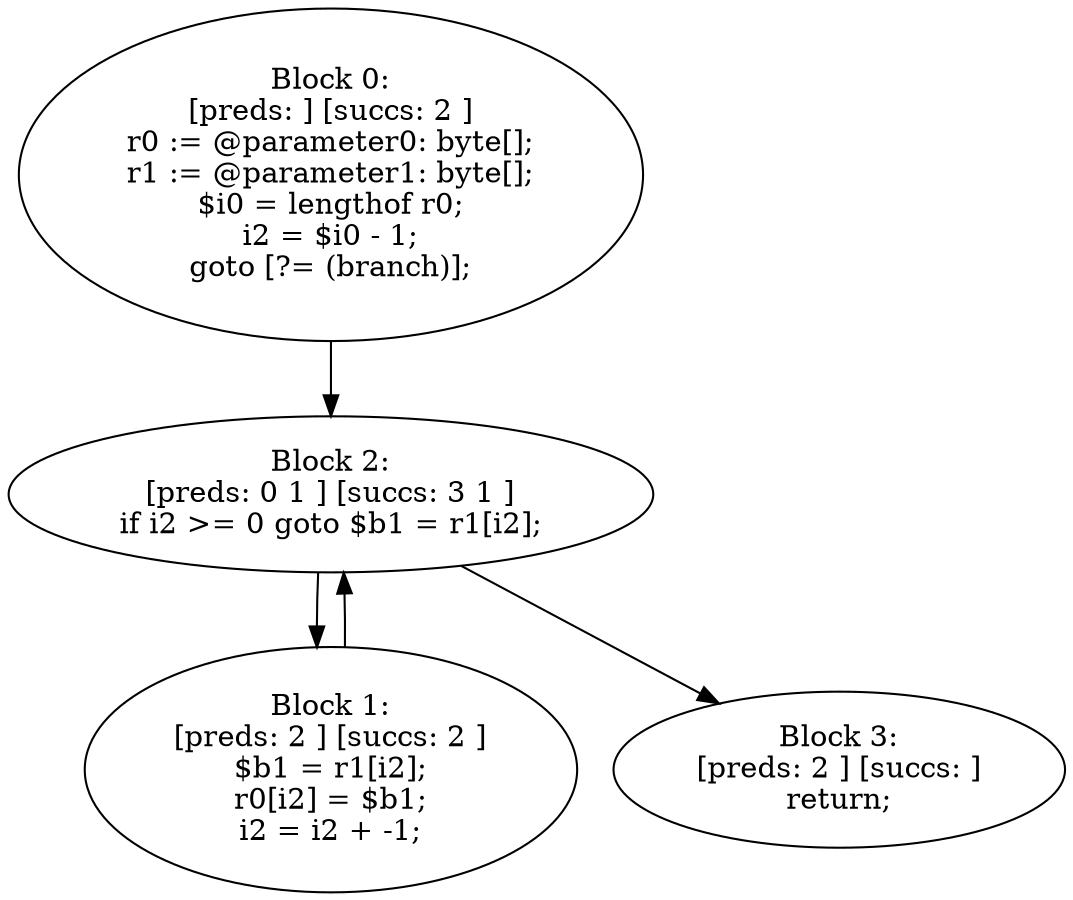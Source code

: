 digraph "unitGraph" {
    "Block 0:
[preds: ] [succs: 2 ]
r0 := @parameter0: byte[];
r1 := @parameter1: byte[];
$i0 = lengthof r0;
i2 = $i0 - 1;
goto [?= (branch)];
"
    "Block 1:
[preds: 2 ] [succs: 2 ]
$b1 = r1[i2];
r0[i2] = $b1;
i2 = i2 + -1;
"
    "Block 2:
[preds: 0 1 ] [succs: 3 1 ]
if i2 >= 0 goto $b1 = r1[i2];
"
    "Block 3:
[preds: 2 ] [succs: ]
return;
"
    "Block 0:
[preds: ] [succs: 2 ]
r0 := @parameter0: byte[];
r1 := @parameter1: byte[];
$i0 = lengthof r0;
i2 = $i0 - 1;
goto [?= (branch)];
"->"Block 2:
[preds: 0 1 ] [succs: 3 1 ]
if i2 >= 0 goto $b1 = r1[i2];
";
    "Block 1:
[preds: 2 ] [succs: 2 ]
$b1 = r1[i2];
r0[i2] = $b1;
i2 = i2 + -1;
"->"Block 2:
[preds: 0 1 ] [succs: 3 1 ]
if i2 >= 0 goto $b1 = r1[i2];
";
    "Block 2:
[preds: 0 1 ] [succs: 3 1 ]
if i2 >= 0 goto $b1 = r1[i2];
"->"Block 3:
[preds: 2 ] [succs: ]
return;
";
    "Block 2:
[preds: 0 1 ] [succs: 3 1 ]
if i2 >= 0 goto $b1 = r1[i2];
"->"Block 1:
[preds: 2 ] [succs: 2 ]
$b1 = r1[i2];
r0[i2] = $b1;
i2 = i2 + -1;
";
}
